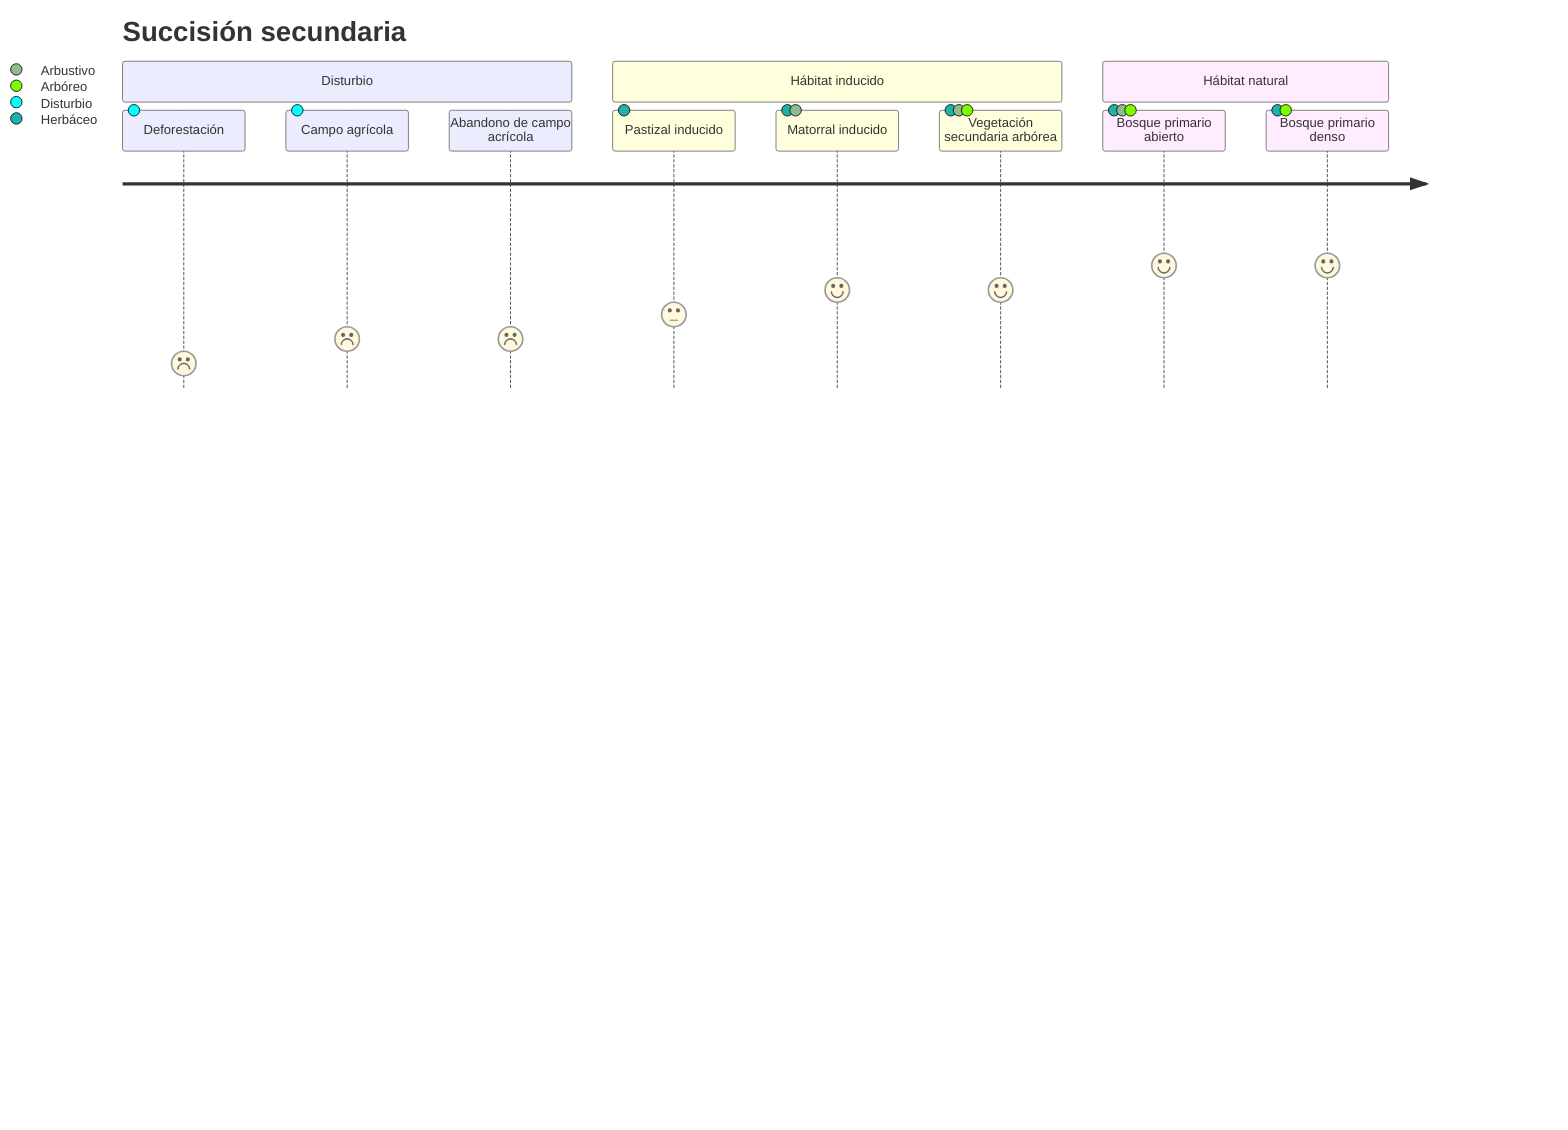 journey
    title Succisión secundaria
    section Disturbio
      Deforestación: 1: Disturbio
      Campo agrícola: 2: Disturbio
      Abandono de campo acrícola: 2
    section Hábitat inducido
      Pastizal inducido: 3: Herbáceo
      Matorral inducido: 4: Herbáceo, Arbustivo
      Vegetación secundaria arbórea: 4: Herbáceo, Arbustivo, Arbóreo
    section Hábitat natural
      Bosque primario abierto: 5:  Herbáceo, Arbustivo, Arbóreo
      Bosque primario denso: 5: Herbáceo, Arbóreo